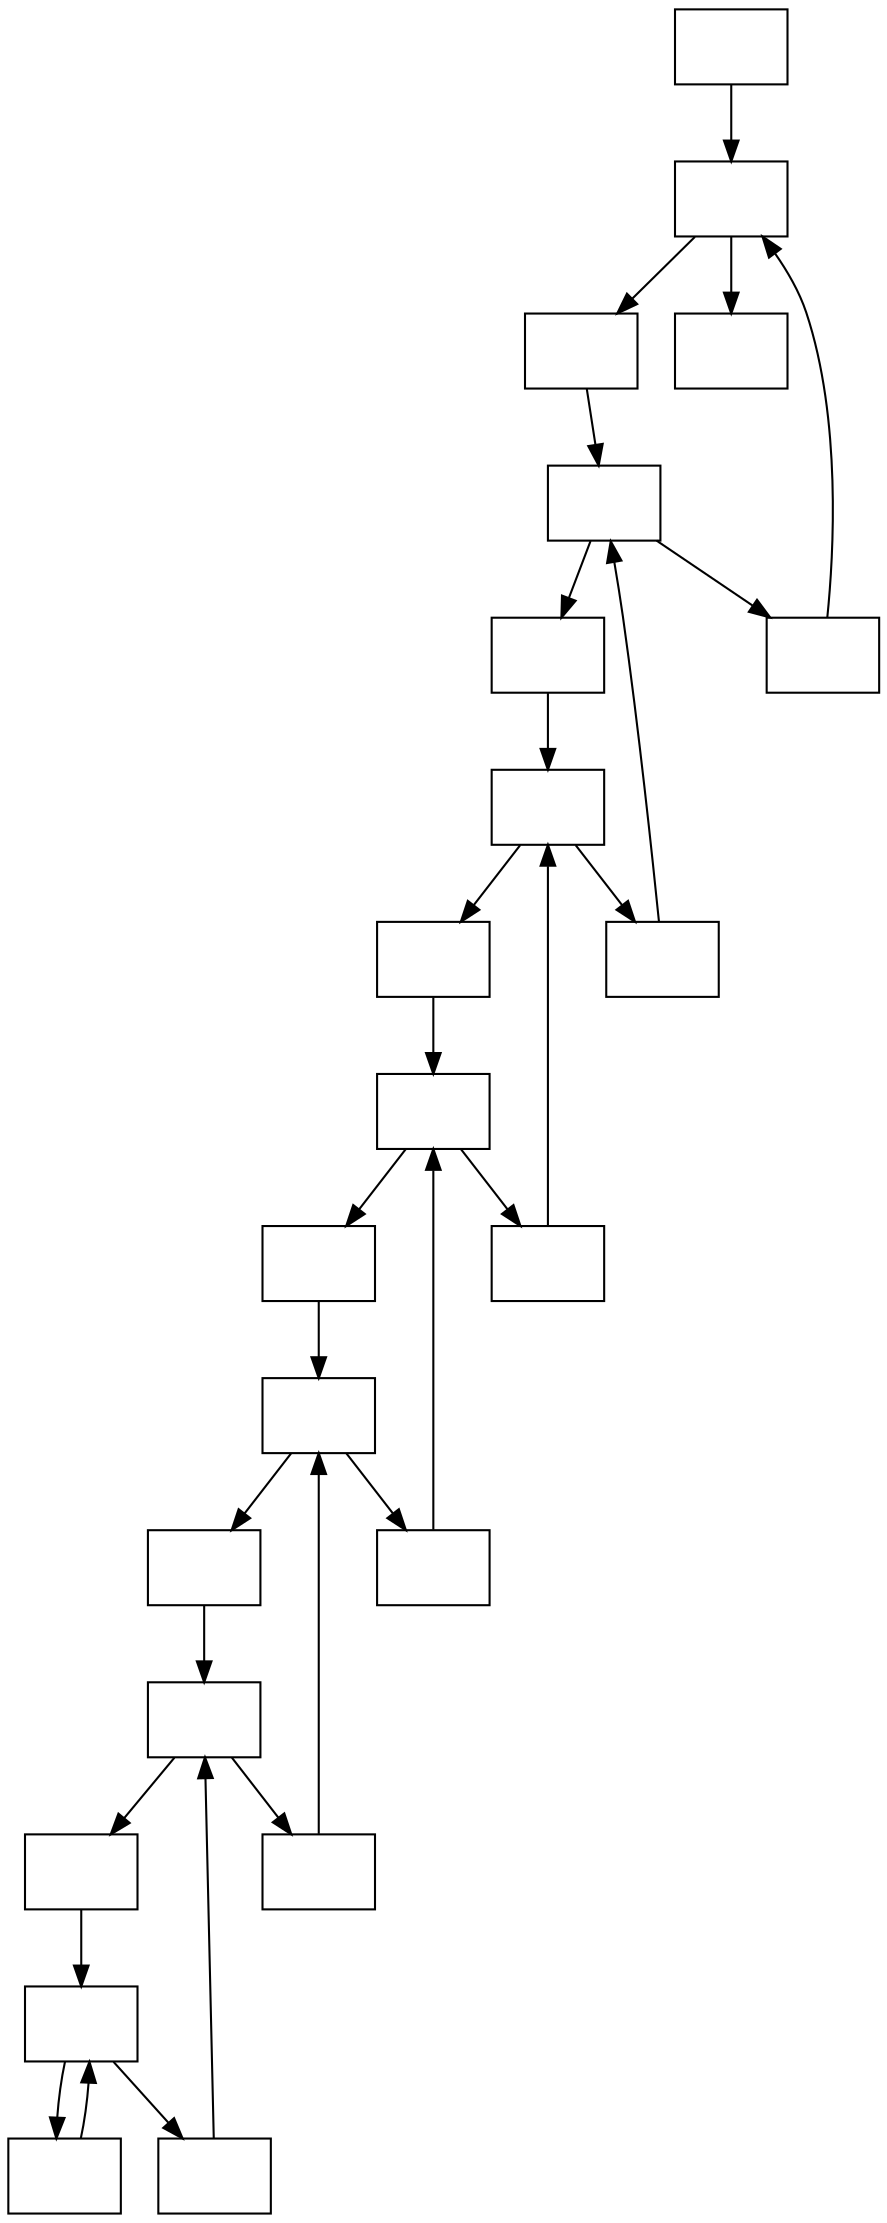 digraph unnamed {

	Node0x559c98279f90 [shape=record,label="{}"];
	Node0x559c98279f90 -> Node0x559c9827ae10;
	Node0x559c9827ae10 [shape=record,label="{}"];
	Node0x559c9827ae10 -> Node0x559c9827f0b0;
	Node0x559c9827ae10 -> Node0x559c9827f140;
	Node0x559c9827f0b0 [shape=record,label="{}"];
	Node0x559c9827f0b0 -> Node0x559c9827f4f0;
	Node0x559c9827f4f0 [shape=record,label="{}"];
	Node0x559c9827f4f0 -> Node0x559c9827fa50;
	Node0x559c9827f4f0 -> Node0x559c9827eb80;
	Node0x559c9827fa50 [shape=record,label="{}"];
	Node0x559c9827fa50 -> Node0x559c9827fec0;
	Node0x559c9827fec0 [shape=record,label="{}"];
	Node0x559c9827fec0 -> Node0x559c98280420;
	Node0x559c9827fec0 -> Node0x559c9827f730;
	Node0x559c98280420 [shape=record,label="{}"];
	Node0x559c98280420 -> Node0x559c982807d0;
	Node0x559c982807d0 [shape=record,label="{}"];
	Node0x559c982807d0 -> Node0x559c98280d30;
	Node0x559c982807d0 -> Node0x559c98280100;
	Node0x559c98280d30 [shape=record,label="{}"];
	Node0x559c98280d30 -> Node0x559c982810f0;
	Node0x559c982810f0 [shape=record,label="{}"];
	Node0x559c982810f0 -> Node0x559c98281650;
	Node0x559c982810f0 -> Node0x559c98280a10;
	Node0x559c98281650 [shape=record,label="{}"];
	Node0x559c98281650 -> Node0x559c98281b20;
	Node0x559c98281b20 [shape=record,label="{}"];
	Node0x559c98281b20 -> Node0x559c98282490;
	Node0x559c98281b20 -> Node0x559c98281330;
	Node0x559c98282490 [shape=record,label="{}"];
	Node0x559c98282490 -> Node0x559c982828d0;
	Node0x559c982828d0 [shape=record,label="{}"];
	Node0x559c982828d0 -> Node0x559c98282b10;
	Node0x559c982828d0 -> Node0x559c98282170;
	Node0x559c98282b10 [shape=record,label="{}"];
	Node0x559c98282b10 -> Node0x559c982828d0;
	Node0x559c98282170 [shape=record,label="{}"];
	Node0x559c98282170 -> Node0x559c98281b20;
	Node0x559c98281330 [shape=record,label="{}"];
	Node0x559c98281330 -> Node0x559c982810f0;
	Node0x559c98280a10 [shape=record,label="{}"];
	Node0x559c98280a10 -> Node0x559c982807d0;
	Node0x559c98280100 [shape=record,label="{}"];
	Node0x559c98280100 -> Node0x559c9827fec0;
	Node0x559c9827f730 [shape=record,label="{}"];
	Node0x559c9827f730 -> Node0x559c9827f4f0;
	Node0x559c9827eb80 [shape=record,label="{}"];
	Node0x559c9827eb80 -> Node0x559c9827ae10;
	Node0x559c9827f140 [shape=record,label="{}"];
}
